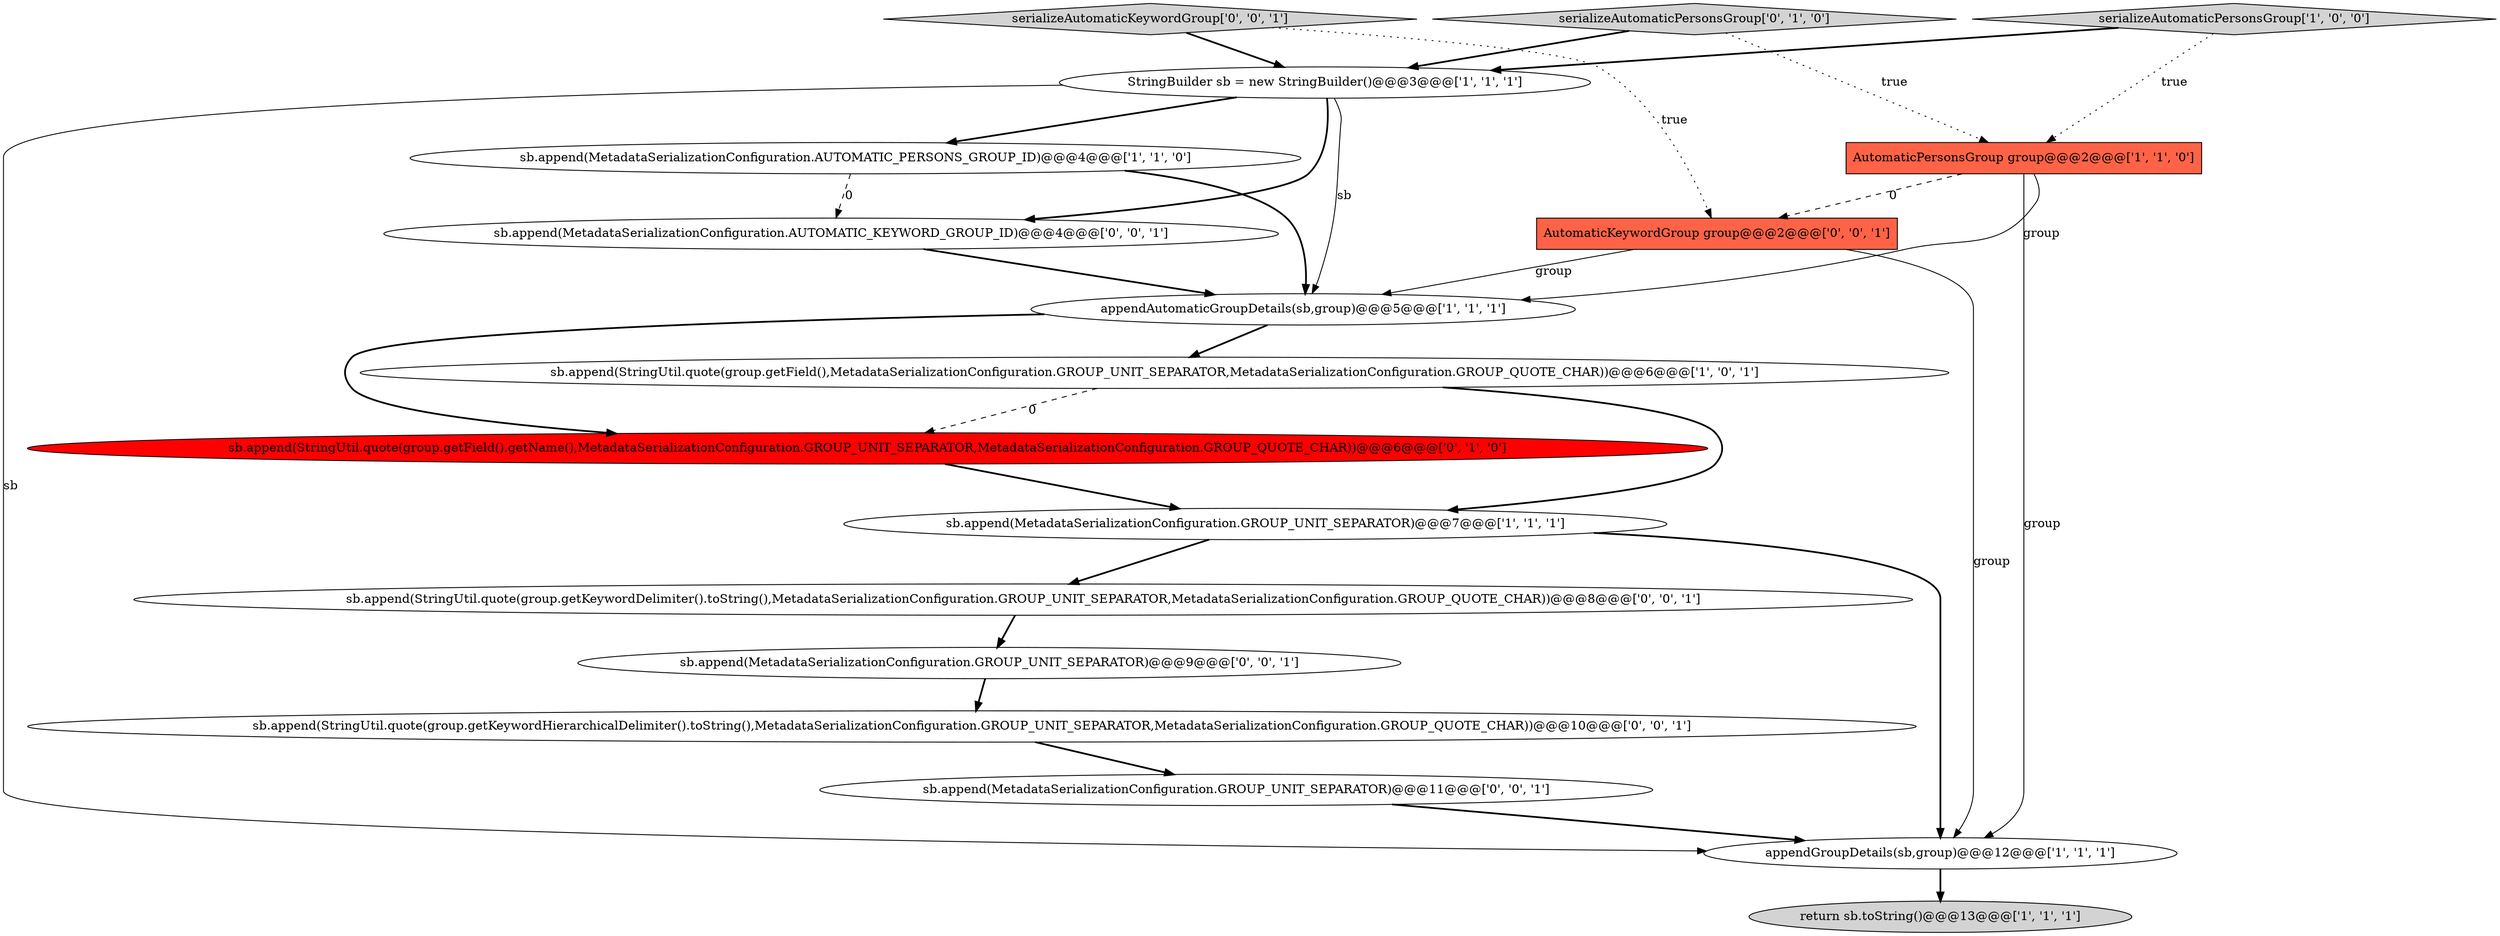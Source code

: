 digraph {
16 [style = filled, label = "sb.append(StringUtil.quote(group.getKeywordDelimiter().toString(),MetadataSerializationConfiguration.GROUP_UNIT_SEPARATOR,MetadataSerializationConfiguration.GROUP_QUOTE_CHAR))@@@8@@@['0', '0', '1']", fillcolor = white, shape = ellipse image = "AAA0AAABBB3BBB"];
7 [style = filled, label = "sb.append(MetadataSerializationConfiguration.GROUP_UNIT_SEPARATOR)@@@7@@@['1', '1', '1']", fillcolor = white, shape = ellipse image = "AAA0AAABBB1BBB"];
2 [style = filled, label = "AutomaticPersonsGroup group@@@2@@@['1', '1', '0']", fillcolor = tomato, shape = box image = "AAA0AAABBB1BBB"];
8 [style = filled, label = "StringBuilder sb = new StringBuilder()@@@3@@@['1', '1', '1']", fillcolor = white, shape = ellipse image = "AAA0AAABBB1BBB"];
13 [style = filled, label = "serializeAutomaticKeywordGroup['0', '0', '1']", fillcolor = lightgray, shape = diamond image = "AAA0AAABBB3BBB"];
14 [style = filled, label = "sb.append(MetadataSerializationConfiguration.GROUP_UNIT_SEPARATOR)@@@11@@@['0', '0', '1']", fillcolor = white, shape = ellipse image = "AAA0AAABBB3BBB"];
15 [style = filled, label = "AutomaticKeywordGroup group@@@2@@@['0', '0', '1']", fillcolor = tomato, shape = box image = "AAA0AAABBB3BBB"];
4 [style = filled, label = "return sb.toString()@@@13@@@['1', '1', '1']", fillcolor = lightgray, shape = ellipse image = "AAA0AAABBB1BBB"];
17 [style = filled, label = "sb.append(MetadataSerializationConfiguration.GROUP_UNIT_SEPARATOR)@@@9@@@['0', '0', '1']", fillcolor = white, shape = ellipse image = "AAA0AAABBB3BBB"];
5 [style = filled, label = "appendGroupDetails(sb,group)@@@12@@@['1', '1', '1']", fillcolor = white, shape = ellipse image = "AAA0AAABBB1BBB"];
10 [style = filled, label = "sb.append(StringUtil.quote(group.getField().getName(),MetadataSerializationConfiguration.GROUP_UNIT_SEPARATOR,MetadataSerializationConfiguration.GROUP_QUOTE_CHAR))@@@6@@@['0', '1', '0']", fillcolor = red, shape = ellipse image = "AAA1AAABBB2BBB"];
11 [style = filled, label = "sb.append(StringUtil.quote(group.getKeywordHierarchicalDelimiter().toString(),MetadataSerializationConfiguration.GROUP_UNIT_SEPARATOR,MetadataSerializationConfiguration.GROUP_QUOTE_CHAR))@@@10@@@['0', '0', '1']", fillcolor = white, shape = ellipse image = "AAA0AAABBB3BBB"];
9 [style = filled, label = "serializeAutomaticPersonsGroup['0', '1', '0']", fillcolor = lightgray, shape = diamond image = "AAA0AAABBB2BBB"];
1 [style = filled, label = "serializeAutomaticPersonsGroup['1', '0', '0']", fillcolor = lightgray, shape = diamond image = "AAA0AAABBB1BBB"];
0 [style = filled, label = "sb.append(StringUtil.quote(group.getField(),MetadataSerializationConfiguration.GROUP_UNIT_SEPARATOR,MetadataSerializationConfiguration.GROUP_QUOTE_CHAR))@@@6@@@['1', '0', '1']", fillcolor = white, shape = ellipse image = "AAA0AAABBB1BBB"];
6 [style = filled, label = "sb.append(MetadataSerializationConfiguration.AUTOMATIC_PERSONS_GROUP_ID)@@@4@@@['1', '1', '0']", fillcolor = white, shape = ellipse image = "AAA0AAABBB1BBB"];
12 [style = filled, label = "sb.append(MetadataSerializationConfiguration.AUTOMATIC_KEYWORD_GROUP_ID)@@@4@@@['0', '0', '1']", fillcolor = white, shape = ellipse image = "AAA0AAABBB3BBB"];
3 [style = filled, label = "appendAutomaticGroupDetails(sb,group)@@@5@@@['1', '1', '1']", fillcolor = white, shape = ellipse image = "AAA0AAABBB1BBB"];
6->3 [style = bold, label=""];
8->5 [style = solid, label="sb"];
1->8 [style = bold, label=""];
11->14 [style = bold, label=""];
2->3 [style = solid, label="group"];
8->6 [style = bold, label=""];
15->5 [style = solid, label="group"];
2->5 [style = solid, label="group"];
16->17 [style = bold, label=""];
9->8 [style = bold, label=""];
10->7 [style = bold, label=""];
0->10 [style = dashed, label="0"];
3->0 [style = bold, label=""];
0->7 [style = bold, label=""];
2->15 [style = dashed, label="0"];
6->12 [style = dashed, label="0"];
3->10 [style = bold, label=""];
8->3 [style = solid, label="sb"];
7->5 [style = bold, label=""];
9->2 [style = dotted, label="true"];
5->4 [style = bold, label=""];
7->16 [style = bold, label=""];
15->3 [style = solid, label="group"];
13->15 [style = dotted, label="true"];
12->3 [style = bold, label=""];
13->8 [style = bold, label=""];
1->2 [style = dotted, label="true"];
8->12 [style = bold, label=""];
14->5 [style = bold, label=""];
17->11 [style = bold, label=""];
}
